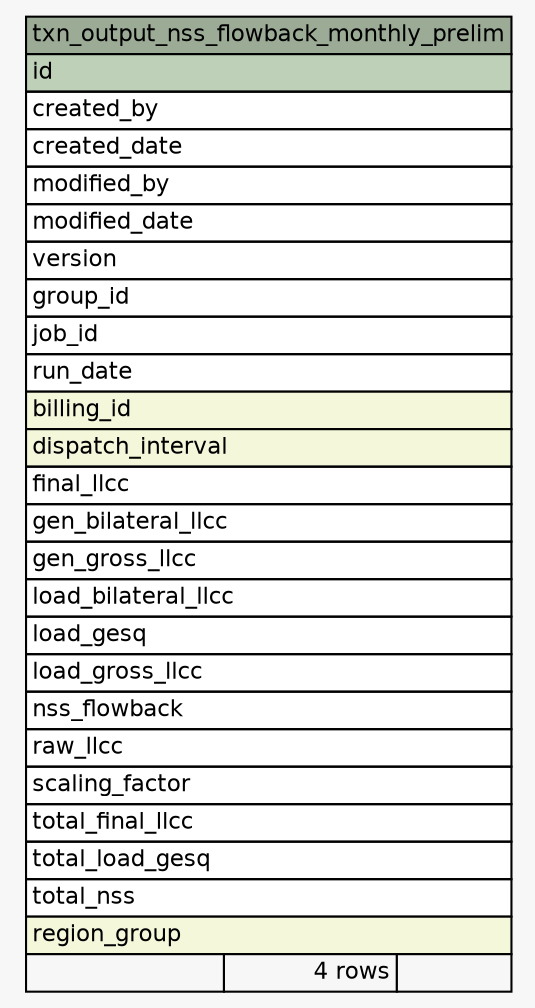// dot 2.36.0 on Mac OS X 10.12.6
// SchemaSpy rev 590
digraph "txn_output_nss_flowback_monthly_prelim" {
  graph [
    rankdir="RL"
    bgcolor="#f7f7f7"
    nodesep="0.18"
    ranksep="0.46"
    fontname="Helvetica"
    fontsize="11"
  ];
  node [
    fontname="Helvetica"
    fontsize="11"
    shape="plaintext"
  ];
  edge [
    arrowsize="0.8"
  ];
  "txn_output_nss_flowback_monthly_prelim" [
    label=<
    <TABLE BORDER="0" CELLBORDER="1" CELLSPACING="0" BGCOLOR="#ffffff">
      <TR><TD COLSPAN="3" BGCOLOR="#9bab96" ALIGN="CENTER">txn_output_nss_flowback_monthly_prelim</TD></TR>
      <TR><TD PORT="id" COLSPAN="3" BGCOLOR="#bed1b8" ALIGN="LEFT">id</TD></TR>
      <TR><TD PORT="created_by" COLSPAN="3" ALIGN="LEFT">created_by</TD></TR>
      <TR><TD PORT="created_date" COLSPAN="3" ALIGN="LEFT">created_date</TD></TR>
      <TR><TD PORT="modified_by" COLSPAN="3" ALIGN="LEFT">modified_by</TD></TR>
      <TR><TD PORT="modified_date" COLSPAN="3" ALIGN="LEFT">modified_date</TD></TR>
      <TR><TD PORT="version" COLSPAN="3" ALIGN="LEFT">version</TD></TR>
      <TR><TD PORT="group_id" COLSPAN="3" ALIGN="LEFT">group_id</TD></TR>
      <TR><TD PORT="job_id" COLSPAN="3" ALIGN="LEFT">job_id</TD></TR>
      <TR><TD PORT="run_date" COLSPAN="3" ALIGN="LEFT">run_date</TD></TR>
      <TR><TD PORT="billing_id" COLSPAN="3" BGCOLOR="#f4f7da" ALIGN="LEFT">billing_id</TD></TR>
      <TR><TD PORT="dispatch_interval" COLSPAN="3" BGCOLOR="#f4f7da" ALIGN="LEFT">dispatch_interval</TD></TR>
      <TR><TD PORT="final_llcc" COLSPAN="3" ALIGN="LEFT">final_llcc</TD></TR>
      <TR><TD PORT="gen_bilateral_llcc" COLSPAN="3" ALIGN="LEFT">gen_bilateral_llcc</TD></TR>
      <TR><TD PORT="gen_gross_llcc" COLSPAN="3" ALIGN="LEFT">gen_gross_llcc</TD></TR>
      <TR><TD PORT="load_bilateral_llcc" COLSPAN="3" ALIGN="LEFT">load_bilateral_llcc</TD></TR>
      <TR><TD PORT="load_gesq" COLSPAN="3" ALIGN="LEFT">load_gesq</TD></TR>
      <TR><TD PORT="load_gross_llcc" COLSPAN="3" ALIGN="LEFT">load_gross_llcc</TD></TR>
      <TR><TD PORT="nss_flowback" COLSPAN="3" ALIGN="LEFT">nss_flowback</TD></TR>
      <TR><TD PORT="raw_llcc" COLSPAN="3" ALIGN="LEFT">raw_llcc</TD></TR>
      <TR><TD PORT="scaling_factor" COLSPAN="3" ALIGN="LEFT">scaling_factor</TD></TR>
      <TR><TD PORT="total_final_llcc" COLSPAN="3" ALIGN="LEFT">total_final_llcc</TD></TR>
      <TR><TD PORT="total_load_gesq" COLSPAN="3" ALIGN="LEFT">total_load_gesq</TD></TR>
      <TR><TD PORT="total_nss" COLSPAN="3" ALIGN="LEFT">total_nss</TD></TR>
      <TR><TD PORT="region_group" COLSPAN="3" BGCOLOR="#f4f7da" ALIGN="LEFT">region_group</TD></TR>
      <TR><TD ALIGN="LEFT" BGCOLOR="#f7f7f7">  </TD><TD ALIGN="RIGHT" BGCOLOR="#f7f7f7">4 rows</TD><TD ALIGN="RIGHT" BGCOLOR="#f7f7f7">  </TD></TR>
    </TABLE>>
    URL="tables/txn_output_nss_flowback_monthly_prelim.html"
    tooltip="txn_output_nss_flowback_monthly_prelim"
  ];
}
